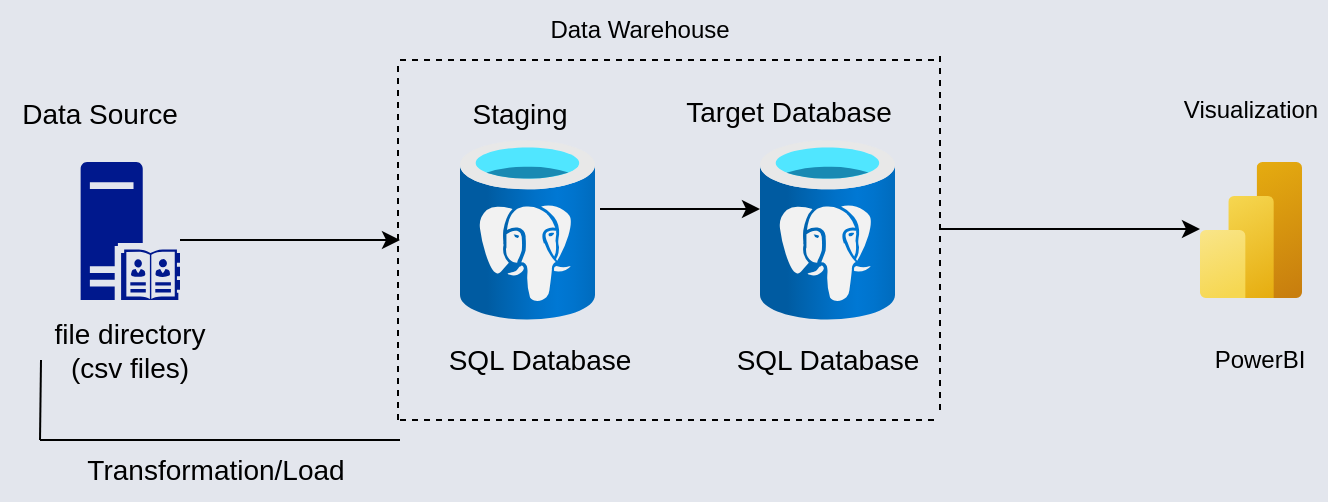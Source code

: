 <mxfile version="24.7.5">
  <diagram name="Page-1" id="fyJvEXxorVfZsVwhONxh">
    <mxGraphModel dx="780" dy="496" grid="0" gridSize="10" guides="1" tooltips="1" connect="1" arrows="1" fold="1" page="1" pageScale="1" pageWidth="1100" pageHeight="850" background="#e3e6ed" math="0" shadow="0">
      <root>
        <mxCell id="0" />
        <mxCell id="1" parent="0" />
        <mxCell id="BnpvhLflmFskNzc0YniD-15" style="edgeStyle=orthogonalEdgeStyle;rounded=0;orthogonalLoop=1;jettySize=auto;html=1;" parent="1" edge="1">
          <mxGeometry relative="1" as="geometry">
            <mxPoint x="440" y="250" as="sourcePoint" />
            <mxPoint x="550" y="250" as="targetPoint" />
          </mxGeometry>
        </mxCell>
        <mxCell id="BnpvhLflmFskNzc0YniD-11" value="" style="image;aspect=fixed;html=1;points=[];align=center;fontSize=12;image=img/lib/azure2/analytics/Power_BI_Embedded.svg;rounded=0;" parent="1" vertex="1">
          <mxGeometry x="950" y="211" width="51" height="68" as="geometry" />
        </mxCell>
        <mxCell id="BnpvhLflmFskNzc0YniD-20" value="" style="edgeStyle=orthogonalEdgeStyle;rounded=0;orthogonalLoop=1;jettySize=auto;html=1;" parent="1" edge="1">
          <mxGeometry relative="1" as="geometry">
            <mxPoint x="650" y="234.5" as="sourcePoint" />
            <mxPoint x="730" y="234.5" as="targetPoint" />
          </mxGeometry>
        </mxCell>
        <mxCell id="BnpvhLflmFskNzc0YniD-19" style="edgeStyle=orthogonalEdgeStyle;rounded=0;orthogonalLoop=1;jettySize=auto;html=1;" parent="1" edge="1">
          <mxGeometry relative="1" as="geometry">
            <mxPoint x="820" y="244.5" as="sourcePoint" />
            <mxPoint x="950" y="244.5" as="targetPoint" />
          </mxGeometry>
        </mxCell>
        <mxCell id="6aH0JB4iTbD-fKsmFP06-5" value="&lt;font style=&quot;font-size: 14px;&quot;&gt;Data Source&lt;/font&gt;" style="text;html=1;align=center;verticalAlign=middle;whiteSpace=wrap;rounded=0;" parent="1" vertex="1">
          <mxGeometry x="350" y="172.16" width="100" height="30" as="geometry" />
        </mxCell>
        <mxCell id="6aH0JB4iTbD-fKsmFP06-6" value="&lt;font style=&quot;font-size: 14px;&quot;&gt;Staging&lt;/font&gt;" style="text;html=1;align=center;verticalAlign=middle;whiteSpace=wrap;rounded=0;" parent="1" vertex="1">
          <mxGeometry x="560" y="172.16" width="100" height="30" as="geometry" />
        </mxCell>
        <mxCell id="6aH0JB4iTbD-fKsmFP06-7" value="&lt;font style=&quot;font-size: 14px;&quot;&gt;Target Database&lt;/font&gt;" style="text;html=1;align=center;verticalAlign=middle;whiteSpace=wrap;rounded=0;" parent="1" vertex="1">
          <mxGeometry x="690" y="170" width="108.5" height="32.16" as="geometry" />
        </mxCell>
        <mxCell id="6aH0JB4iTbD-fKsmFP06-8" value="&lt;font style=&quot;font-size: 14px;&quot;&gt;SQL Database&lt;/font&gt;" style="text;html=1;align=center;verticalAlign=middle;whiteSpace=wrap;rounded=0;" parent="1" vertex="1">
          <mxGeometry x="570" y="295" width="100" height="30" as="geometry" />
        </mxCell>
        <mxCell id="6aH0JB4iTbD-fKsmFP06-9" value="&lt;font style=&quot;font-size: 14px;&quot;&gt;SQL Database&lt;/font&gt;" style="text;html=1;align=center;verticalAlign=middle;whiteSpace=wrap;rounded=0;" parent="1" vertex="1">
          <mxGeometry x="713.75" y="295" width="100" height="30" as="geometry" />
        </mxCell>
        <mxCell id="6aH0JB4iTbD-fKsmFP06-13" value="" style="endArrow=none;dashed=1;html=1;rounded=0;" parent="1" edge="1">
          <mxGeometry width="50" height="50" relative="1" as="geometry">
            <mxPoint x="550" y="160" as="sourcePoint" />
            <mxPoint x="820" y="160" as="targetPoint" />
          </mxGeometry>
        </mxCell>
        <mxCell id="6aH0JB4iTbD-fKsmFP06-14" value="" style="endArrow=none;dashed=1;html=1;rounded=0;" parent="1" edge="1">
          <mxGeometry width="50" height="50" relative="1" as="geometry">
            <mxPoint x="820" y="335" as="sourcePoint" />
            <mxPoint x="820" y="155" as="targetPoint" />
          </mxGeometry>
        </mxCell>
        <mxCell id="6aH0JB4iTbD-fKsmFP06-15" value="" style="endArrow=none;dashed=1;html=1;rounded=0;" parent="1" edge="1">
          <mxGeometry width="50" height="50" relative="1" as="geometry">
            <mxPoint x="549" y="340" as="sourcePoint" />
            <mxPoint x="549" y="160" as="targetPoint" />
          </mxGeometry>
        </mxCell>
        <mxCell id="6aH0JB4iTbD-fKsmFP06-16" value="" style="endArrow=none;dashed=1;html=1;rounded=0;" parent="1" edge="1">
          <mxGeometry width="50" height="50" relative="1" as="geometry">
            <mxPoint x="550" y="340" as="sourcePoint" />
            <mxPoint x="820" y="340" as="targetPoint" />
          </mxGeometry>
        </mxCell>
        <mxCell id="6aH0JB4iTbD-fKsmFP06-17" value="Data Warehouse" style="text;html=1;align=center;verticalAlign=middle;whiteSpace=wrap;rounded=0;" parent="1" vertex="1">
          <mxGeometry x="610" y="130" width="120" height="30" as="geometry" />
        </mxCell>
        <mxCell id="6aH0JB4iTbD-fKsmFP06-18" value="PowerBI" style="text;html=1;align=center;verticalAlign=middle;whiteSpace=wrap;rounded=0;" parent="1" vertex="1">
          <mxGeometry x="950" y="295" width="60" height="30" as="geometry" />
        </mxCell>
        <mxCell id="6aH0JB4iTbD-fKsmFP06-21" value="Visualization" style="text;html=1;align=center;verticalAlign=middle;whiteSpace=wrap;rounded=0;" parent="1" vertex="1">
          <mxGeometry x="938.25" y="170" width="74.5" height="30" as="geometry" />
        </mxCell>
        <mxCell id="d284Fl_gabCTSlMLziz2-3" value="&lt;font style=&quot;font-size: 14px;&quot;&gt;file directory&lt;/font&gt;&lt;div&gt;&lt;font style=&quot;font-size: 14px;&quot;&gt;(csv files)&lt;/font&gt;&lt;/div&gt;" style="text;html=1;align=center;verticalAlign=middle;whiteSpace=wrap;rounded=0;" parent="1" vertex="1">
          <mxGeometry x="365.16" y="285" width="100" height="40" as="geometry" />
        </mxCell>
        <mxCell id="d284Fl_gabCTSlMLziz2-4" value="" style="image;aspect=fixed;html=1;points=[];align=center;fontSize=12;image=img/lib/azure2/databases/Azure_Database_PostgreSQL_Server.svg;rounded=0;" parent="1" vertex="1">
          <mxGeometry x="580" y="200" width="67.5" height="90" as="geometry" />
        </mxCell>
        <mxCell id="d284Fl_gabCTSlMLziz2-5" value="" style="image;aspect=fixed;html=1;points=[];align=center;fontSize=12;image=img/lib/azure2/databases/Azure_Database_PostgreSQL_Server.svg;rounded=0;" parent="1" vertex="1">
          <mxGeometry x="730" y="200" width="67.5" height="90" as="geometry" />
        </mxCell>
        <mxCell id="d284Fl_gabCTSlMLziz2-8" value="" style="shape=image;verticalLabelPosition=bottom;labelBackgroundColor=default;verticalAlign=top;aspect=fixed;imageAspect=0;image=https://s3.dualstack.us-east-2.amazonaws.com/pythondotorg-assets/media/community/logos/python-logo-only.png;rounded=0;" parent="1" vertex="1">
          <mxGeometry x="460" y="200" width="39.61" height="48" as="geometry" />
        </mxCell>
        <mxCell id="d284Fl_gabCTSlMLziz2-10" value="" style="endArrow=none;html=1;rounded=0;" parent="1" edge="1">
          <mxGeometry width="50" height="50" relative="1" as="geometry">
            <mxPoint x="370" y="350" as="sourcePoint" />
            <mxPoint x="550" y="350" as="targetPoint" />
            <Array as="points" />
          </mxGeometry>
        </mxCell>
        <mxCell id="d284Fl_gabCTSlMLziz2-13" value="" style="endArrow=none;html=1;rounded=0;" parent="1" edge="1">
          <mxGeometry width="50" height="50" relative="1" as="geometry">
            <mxPoint x="370" y="350" as="sourcePoint" />
            <mxPoint x="370.5" y="310" as="targetPoint" />
          </mxGeometry>
        </mxCell>
        <mxCell id="d284Fl_gabCTSlMLziz2-15" value="&lt;font style=&quot;font-size: 14px;&quot;&gt;Transformation/Load&lt;/font&gt;" style="text;html=1;align=center;verticalAlign=middle;whiteSpace=wrap;rounded=0;" parent="1" vertex="1">
          <mxGeometry x="410" y="350" width="96" height="30" as="geometry" />
        </mxCell>
        <mxCell id="d284Fl_gabCTSlMLziz2-23" value="" style="sketch=0;aspect=fixed;pointerEvents=1;shadow=0;dashed=0;html=1;strokeColor=none;labelPosition=center;verticalLabelPosition=bottom;verticalAlign=top;align=center;fillColor=#00188D;shape=mxgraph.mscae.enterprise.server_directory;rounded=0;" parent="1" vertex="1">
          <mxGeometry x="390.32" y="211" width="49.68" height="69" as="geometry" />
        </mxCell>
      </root>
    </mxGraphModel>
  </diagram>
</mxfile>
